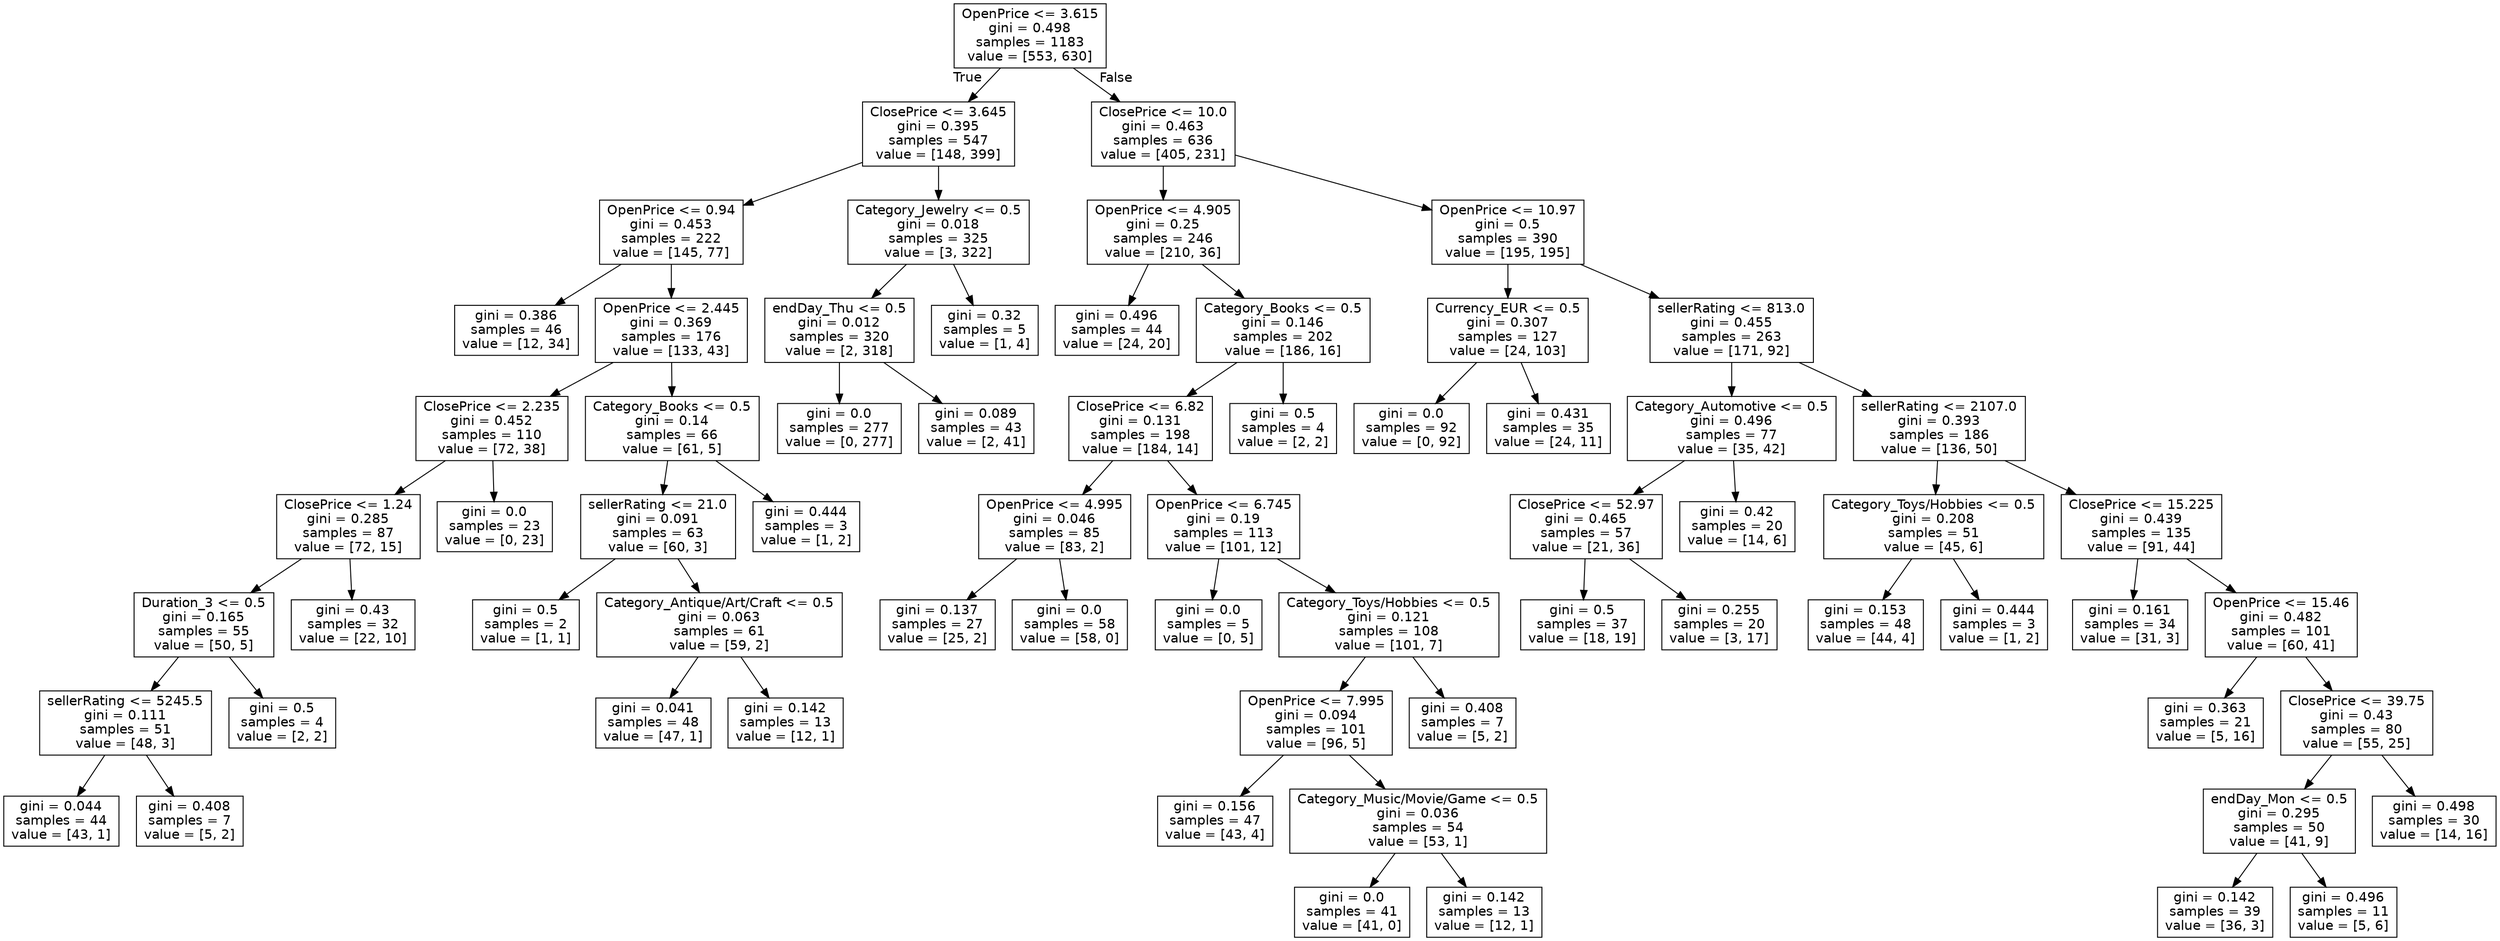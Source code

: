digraph Tree {
node [shape=box, fontname="helvetica"] ;
edge [fontname="helvetica"] ;
0 [label="OpenPrice <= 3.615\ngini = 0.498\nsamples = 1183\nvalue = [553, 630]"] ;
1 [label="ClosePrice <= 3.645\ngini = 0.395\nsamples = 547\nvalue = [148, 399]"] ;
0 -> 1 [labeldistance=2.5, labelangle=45, headlabel="True"] ;
2 [label="OpenPrice <= 0.94\ngini = 0.453\nsamples = 222\nvalue = [145, 77]"] ;
1 -> 2 ;
3 [label="gini = 0.386\nsamples = 46\nvalue = [12, 34]"] ;
2 -> 3 ;
4 [label="OpenPrice <= 2.445\ngini = 0.369\nsamples = 176\nvalue = [133, 43]"] ;
2 -> 4 ;
5 [label="ClosePrice <= 2.235\ngini = 0.452\nsamples = 110\nvalue = [72, 38]"] ;
4 -> 5 ;
6 [label="ClosePrice <= 1.24\ngini = 0.285\nsamples = 87\nvalue = [72, 15]"] ;
5 -> 6 ;
7 [label="Duration_3 <= 0.5\ngini = 0.165\nsamples = 55\nvalue = [50, 5]"] ;
6 -> 7 ;
8 [label="sellerRating <= 5245.5\ngini = 0.111\nsamples = 51\nvalue = [48, 3]"] ;
7 -> 8 ;
9 [label="gini = 0.044\nsamples = 44\nvalue = [43, 1]"] ;
8 -> 9 ;
10 [label="gini = 0.408\nsamples = 7\nvalue = [5, 2]"] ;
8 -> 10 ;
11 [label="gini = 0.5\nsamples = 4\nvalue = [2, 2]"] ;
7 -> 11 ;
12 [label="gini = 0.43\nsamples = 32\nvalue = [22, 10]"] ;
6 -> 12 ;
13 [label="gini = 0.0\nsamples = 23\nvalue = [0, 23]"] ;
5 -> 13 ;
14 [label="Category_Books <= 0.5\ngini = 0.14\nsamples = 66\nvalue = [61, 5]"] ;
4 -> 14 ;
15 [label="sellerRating <= 21.0\ngini = 0.091\nsamples = 63\nvalue = [60, 3]"] ;
14 -> 15 ;
16 [label="gini = 0.5\nsamples = 2\nvalue = [1, 1]"] ;
15 -> 16 ;
17 [label="Category_Antique/Art/Craft <= 0.5\ngini = 0.063\nsamples = 61\nvalue = [59, 2]"] ;
15 -> 17 ;
18 [label="gini = 0.041\nsamples = 48\nvalue = [47, 1]"] ;
17 -> 18 ;
19 [label="gini = 0.142\nsamples = 13\nvalue = [12, 1]"] ;
17 -> 19 ;
20 [label="gini = 0.444\nsamples = 3\nvalue = [1, 2]"] ;
14 -> 20 ;
21 [label="Category_Jewelry <= 0.5\ngini = 0.018\nsamples = 325\nvalue = [3, 322]"] ;
1 -> 21 ;
22 [label="endDay_Thu <= 0.5\ngini = 0.012\nsamples = 320\nvalue = [2, 318]"] ;
21 -> 22 ;
23 [label="gini = 0.0\nsamples = 277\nvalue = [0, 277]"] ;
22 -> 23 ;
24 [label="gini = 0.089\nsamples = 43\nvalue = [2, 41]"] ;
22 -> 24 ;
25 [label="gini = 0.32\nsamples = 5\nvalue = [1, 4]"] ;
21 -> 25 ;
26 [label="ClosePrice <= 10.0\ngini = 0.463\nsamples = 636\nvalue = [405, 231]"] ;
0 -> 26 [labeldistance=2.5, labelangle=-45, headlabel="False"] ;
27 [label="OpenPrice <= 4.905\ngini = 0.25\nsamples = 246\nvalue = [210, 36]"] ;
26 -> 27 ;
28 [label="gini = 0.496\nsamples = 44\nvalue = [24, 20]"] ;
27 -> 28 ;
29 [label="Category_Books <= 0.5\ngini = 0.146\nsamples = 202\nvalue = [186, 16]"] ;
27 -> 29 ;
30 [label="ClosePrice <= 6.82\ngini = 0.131\nsamples = 198\nvalue = [184, 14]"] ;
29 -> 30 ;
31 [label="OpenPrice <= 4.995\ngini = 0.046\nsamples = 85\nvalue = [83, 2]"] ;
30 -> 31 ;
32 [label="gini = 0.137\nsamples = 27\nvalue = [25, 2]"] ;
31 -> 32 ;
33 [label="gini = 0.0\nsamples = 58\nvalue = [58, 0]"] ;
31 -> 33 ;
34 [label="OpenPrice <= 6.745\ngini = 0.19\nsamples = 113\nvalue = [101, 12]"] ;
30 -> 34 ;
35 [label="gini = 0.0\nsamples = 5\nvalue = [0, 5]"] ;
34 -> 35 ;
36 [label="Category_Toys/Hobbies <= 0.5\ngini = 0.121\nsamples = 108\nvalue = [101, 7]"] ;
34 -> 36 ;
37 [label="OpenPrice <= 7.995\ngini = 0.094\nsamples = 101\nvalue = [96, 5]"] ;
36 -> 37 ;
38 [label="gini = 0.156\nsamples = 47\nvalue = [43, 4]"] ;
37 -> 38 ;
39 [label="Category_Music/Movie/Game <= 0.5\ngini = 0.036\nsamples = 54\nvalue = [53, 1]"] ;
37 -> 39 ;
40 [label="gini = 0.0\nsamples = 41\nvalue = [41, 0]"] ;
39 -> 40 ;
41 [label="gini = 0.142\nsamples = 13\nvalue = [12, 1]"] ;
39 -> 41 ;
42 [label="gini = 0.408\nsamples = 7\nvalue = [5, 2]"] ;
36 -> 42 ;
43 [label="gini = 0.5\nsamples = 4\nvalue = [2, 2]"] ;
29 -> 43 ;
44 [label="OpenPrice <= 10.97\ngini = 0.5\nsamples = 390\nvalue = [195, 195]"] ;
26 -> 44 ;
45 [label="Currency_EUR <= 0.5\ngini = 0.307\nsamples = 127\nvalue = [24, 103]"] ;
44 -> 45 ;
46 [label="gini = 0.0\nsamples = 92\nvalue = [0, 92]"] ;
45 -> 46 ;
47 [label="gini = 0.431\nsamples = 35\nvalue = [24, 11]"] ;
45 -> 47 ;
48 [label="sellerRating <= 813.0\ngini = 0.455\nsamples = 263\nvalue = [171, 92]"] ;
44 -> 48 ;
49 [label="Category_Automotive <= 0.5\ngini = 0.496\nsamples = 77\nvalue = [35, 42]"] ;
48 -> 49 ;
50 [label="ClosePrice <= 52.97\ngini = 0.465\nsamples = 57\nvalue = [21, 36]"] ;
49 -> 50 ;
51 [label="gini = 0.5\nsamples = 37\nvalue = [18, 19]"] ;
50 -> 51 ;
52 [label="gini = 0.255\nsamples = 20\nvalue = [3, 17]"] ;
50 -> 52 ;
53 [label="gini = 0.42\nsamples = 20\nvalue = [14, 6]"] ;
49 -> 53 ;
54 [label="sellerRating <= 2107.0\ngini = 0.393\nsamples = 186\nvalue = [136, 50]"] ;
48 -> 54 ;
55 [label="Category_Toys/Hobbies <= 0.5\ngini = 0.208\nsamples = 51\nvalue = [45, 6]"] ;
54 -> 55 ;
56 [label="gini = 0.153\nsamples = 48\nvalue = [44, 4]"] ;
55 -> 56 ;
57 [label="gini = 0.444\nsamples = 3\nvalue = [1, 2]"] ;
55 -> 57 ;
58 [label="ClosePrice <= 15.225\ngini = 0.439\nsamples = 135\nvalue = [91, 44]"] ;
54 -> 58 ;
59 [label="gini = 0.161\nsamples = 34\nvalue = [31, 3]"] ;
58 -> 59 ;
60 [label="OpenPrice <= 15.46\ngini = 0.482\nsamples = 101\nvalue = [60, 41]"] ;
58 -> 60 ;
61 [label="gini = 0.363\nsamples = 21\nvalue = [5, 16]"] ;
60 -> 61 ;
62 [label="ClosePrice <= 39.75\ngini = 0.43\nsamples = 80\nvalue = [55, 25]"] ;
60 -> 62 ;
63 [label="endDay_Mon <= 0.5\ngini = 0.295\nsamples = 50\nvalue = [41, 9]"] ;
62 -> 63 ;
64 [label="gini = 0.142\nsamples = 39\nvalue = [36, 3]"] ;
63 -> 64 ;
65 [label="gini = 0.496\nsamples = 11\nvalue = [5, 6]"] ;
63 -> 65 ;
66 [label="gini = 0.498\nsamples = 30\nvalue = [14, 16]"] ;
62 -> 66 ;
}